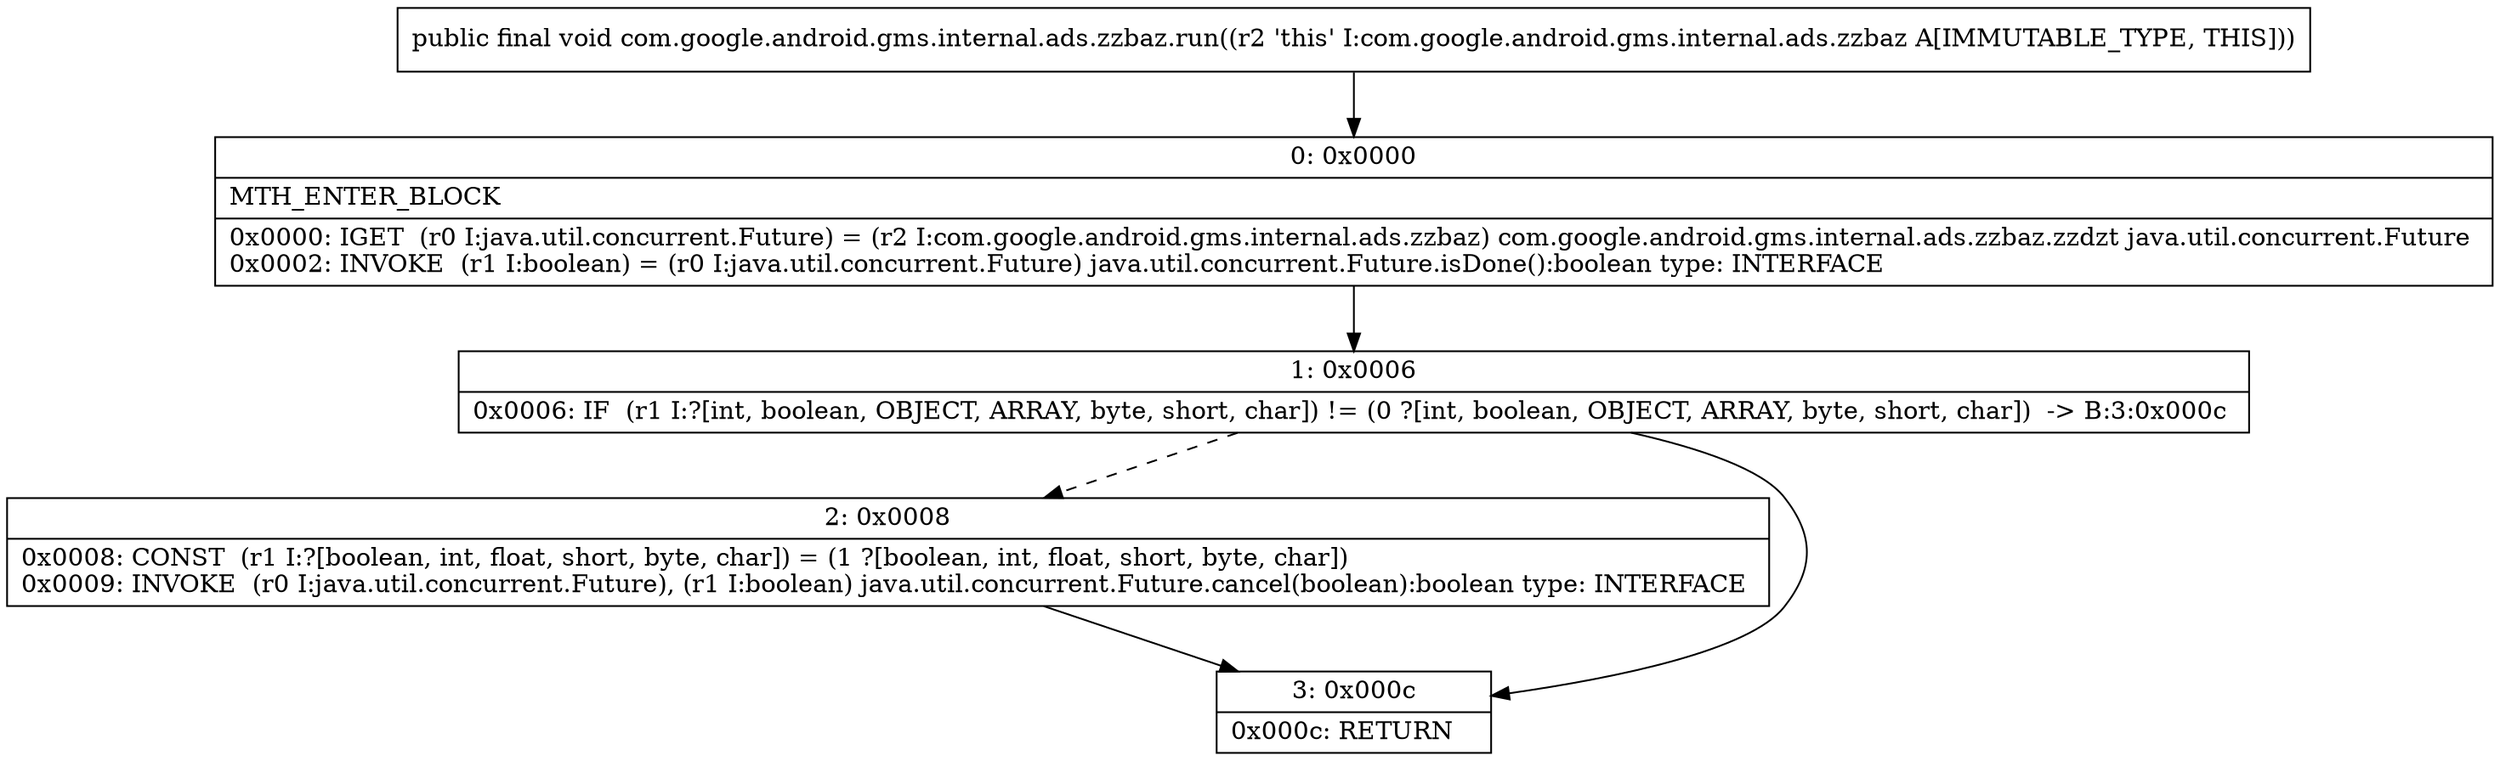 digraph "CFG forcom.google.android.gms.internal.ads.zzbaz.run()V" {
Node_0 [shape=record,label="{0\:\ 0x0000|MTH_ENTER_BLOCK\l|0x0000: IGET  (r0 I:java.util.concurrent.Future) = (r2 I:com.google.android.gms.internal.ads.zzbaz) com.google.android.gms.internal.ads.zzbaz.zzdzt java.util.concurrent.Future \l0x0002: INVOKE  (r1 I:boolean) = (r0 I:java.util.concurrent.Future) java.util.concurrent.Future.isDone():boolean type: INTERFACE \l}"];
Node_1 [shape=record,label="{1\:\ 0x0006|0x0006: IF  (r1 I:?[int, boolean, OBJECT, ARRAY, byte, short, char]) != (0 ?[int, boolean, OBJECT, ARRAY, byte, short, char])  \-\> B:3:0x000c \l}"];
Node_2 [shape=record,label="{2\:\ 0x0008|0x0008: CONST  (r1 I:?[boolean, int, float, short, byte, char]) = (1 ?[boolean, int, float, short, byte, char]) \l0x0009: INVOKE  (r0 I:java.util.concurrent.Future), (r1 I:boolean) java.util.concurrent.Future.cancel(boolean):boolean type: INTERFACE \l}"];
Node_3 [shape=record,label="{3\:\ 0x000c|0x000c: RETURN   \l}"];
MethodNode[shape=record,label="{public final void com.google.android.gms.internal.ads.zzbaz.run((r2 'this' I:com.google.android.gms.internal.ads.zzbaz A[IMMUTABLE_TYPE, THIS])) }"];
MethodNode -> Node_0;
Node_0 -> Node_1;
Node_1 -> Node_2[style=dashed];
Node_1 -> Node_3;
Node_2 -> Node_3;
}

